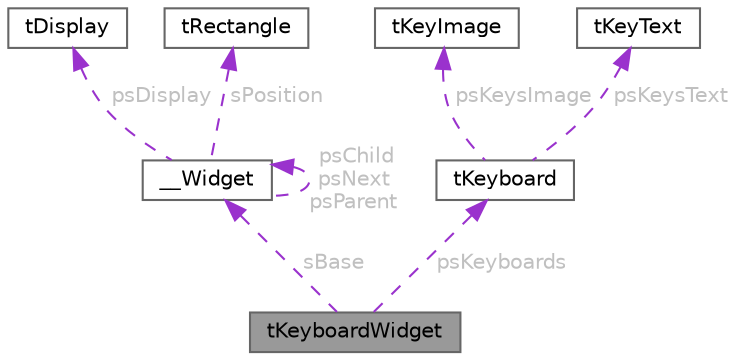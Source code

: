 digraph "tKeyboardWidget"
{
 // LATEX_PDF_SIZE
  bgcolor="transparent";
  edge [fontname=Helvetica,fontsize=10,labelfontname=Helvetica,labelfontsize=10];
  node [fontname=Helvetica,fontsize=10,shape=box,height=0.2,width=0.4];
  Node1 [id="Node000001",label="tKeyboardWidget",height=0.2,width=0.4,color="gray40", fillcolor="grey60", style="filled", fontcolor="black",tooltip="The structure that describes a keyboard widget."];
  Node2 -> Node1 [id="edge1_Node000001_Node000002",dir="back",color="darkorchid3",style="dashed",tooltip=" ",label=" sBase",fontcolor="grey" ];
  Node2 [id="Node000002",label="__Widget",height=0.2,width=0.4,color="gray40", fillcolor="white", style="filled",URL="$struct____Widget.html",tooltip=" "];
  Node2 -> Node2 [id="edge2_Node000002_Node000002",dir="back",color="darkorchid3",style="dashed",tooltip=" ",label=" psChild\npsNext\npsParent",fontcolor="grey" ];
  Node3 -> Node2 [id="edge3_Node000002_Node000003",dir="back",color="darkorchid3",style="dashed",tooltip=" ",label=" psDisplay",fontcolor="grey" ];
  Node3 [id="Node000003",label="tDisplay",height=0.2,width=0.4,color="gray40", fillcolor="white", style="filled",URL="$structtDisplay.html",tooltip="This structure defines the characteristics of a display driver."];
  Node4 -> Node2 [id="edge4_Node000002_Node000004",dir="back",color="darkorchid3",style="dashed",tooltip=" ",label=" sPosition",fontcolor="grey" ];
  Node4 [id="Node000004",label="tRectangle",height=0.2,width=0.4,color="gray40", fillcolor="white", style="filled",URL="$structtRectangle.html",tooltip=" "];
  Node5 -> Node1 [id="edge5_Node000001_Node000005",dir="back",color="darkorchid3",style="dashed",tooltip=" ",label=" psKeyboards",fontcolor="grey" ];
  Node5 [id="Node000005",label="tKeyboard",height=0.2,width=0.4,color="gray40", fillcolor="white", style="filled",URL="$structtKeyboard.html",tooltip=" "];
  Node6 -> Node5 [id="edge6_Node000005_Node000006",dir="back",color="darkorchid3",style="dashed",tooltip=" ",label=" psKeysImage",fontcolor="grey" ];
  Node6 [id="Node000006",label="tKeyImage",height=0.2,width=0.4,color="gray40", fillcolor="white", style="filled",URL="$structtKeyImage.html",tooltip="The structure to describe a image based key on the keyboard."];
  Node7 -> Node5 [id="edge7_Node000005_Node000007",dir="back",color="darkorchid3",style="dashed",tooltip=" ",label=" psKeysText",fontcolor="grey" ];
  Node7 [id="Node000007",label="tKeyText",height=0.2,width=0.4,color="gray40", fillcolor="white", style="filled",URL="$structtKeyText.html",tooltip="The structure to describe a text based key on the keyboard."];
}
